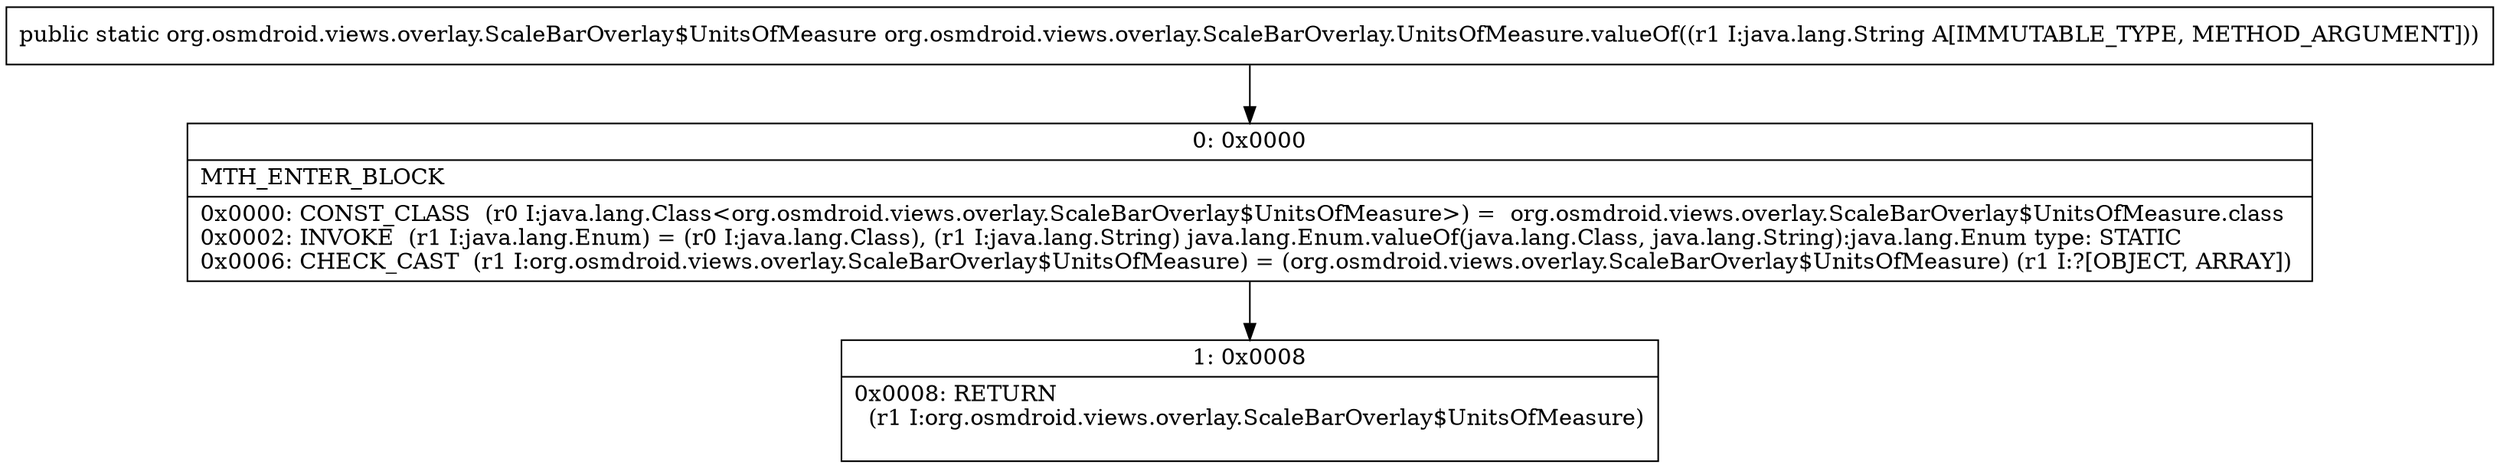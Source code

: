 digraph "CFG fororg.osmdroid.views.overlay.ScaleBarOverlay.UnitsOfMeasure.valueOf(Ljava\/lang\/String;)Lorg\/osmdroid\/views\/overlay\/ScaleBarOverlay$UnitsOfMeasure;" {
Node_0 [shape=record,label="{0\:\ 0x0000|MTH_ENTER_BLOCK\l|0x0000: CONST_CLASS  (r0 I:java.lang.Class\<org.osmdroid.views.overlay.ScaleBarOverlay$UnitsOfMeasure\>) =  org.osmdroid.views.overlay.ScaleBarOverlay$UnitsOfMeasure.class \l0x0002: INVOKE  (r1 I:java.lang.Enum) = (r0 I:java.lang.Class), (r1 I:java.lang.String) java.lang.Enum.valueOf(java.lang.Class, java.lang.String):java.lang.Enum type: STATIC \l0x0006: CHECK_CAST  (r1 I:org.osmdroid.views.overlay.ScaleBarOverlay$UnitsOfMeasure) = (org.osmdroid.views.overlay.ScaleBarOverlay$UnitsOfMeasure) (r1 I:?[OBJECT, ARRAY]) \l}"];
Node_1 [shape=record,label="{1\:\ 0x0008|0x0008: RETURN  \l  (r1 I:org.osmdroid.views.overlay.ScaleBarOverlay$UnitsOfMeasure)\l \l}"];
MethodNode[shape=record,label="{public static org.osmdroid.views.overlay.ScaleBarOverlay$UnitsOfMeasure org.osmdroid.views.overlay.ScaleBarOverlay.UnitsOfMeasure.valueOf((r1 I:java.lang.String A[IMMUTABLE_TYPE, METHOD_ARGUMENT])) }"];
MethodNode -> Node_0;
Node_0 -> Node_1;
}

